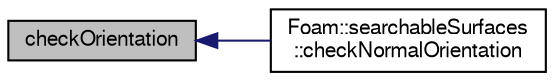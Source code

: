 digraph "checkOrientation"
{
  bgcolor="transparent";
  edge [fontname="FreeSans",fontsize="10",labelfontname="FreeSans",labelfontsize="10"];
  node [fontname="FreeSans",fontsize="10",shape=record];
  rankdir="LR";
  Node1 [label="checkOrientation",height=0.2,width=0.4,color="black", fillcolor="grey75", style="filled" fontcolor="black"];
  Node1 -> Node2 [dir="back",color="midnightblue",fontsize="10",style="solid",fontname="FreeSans"];
  Node2 [label="Foam::searchableSurfaces\l::checkNormalOrientation",height=0.2,width=0.4,color="black",URL="$a02200.html#abed4d723582bea3294a2e14ca21e0b60",tooltip="Are all (triangulated) surfaces consistent normal orientation. "];
}
